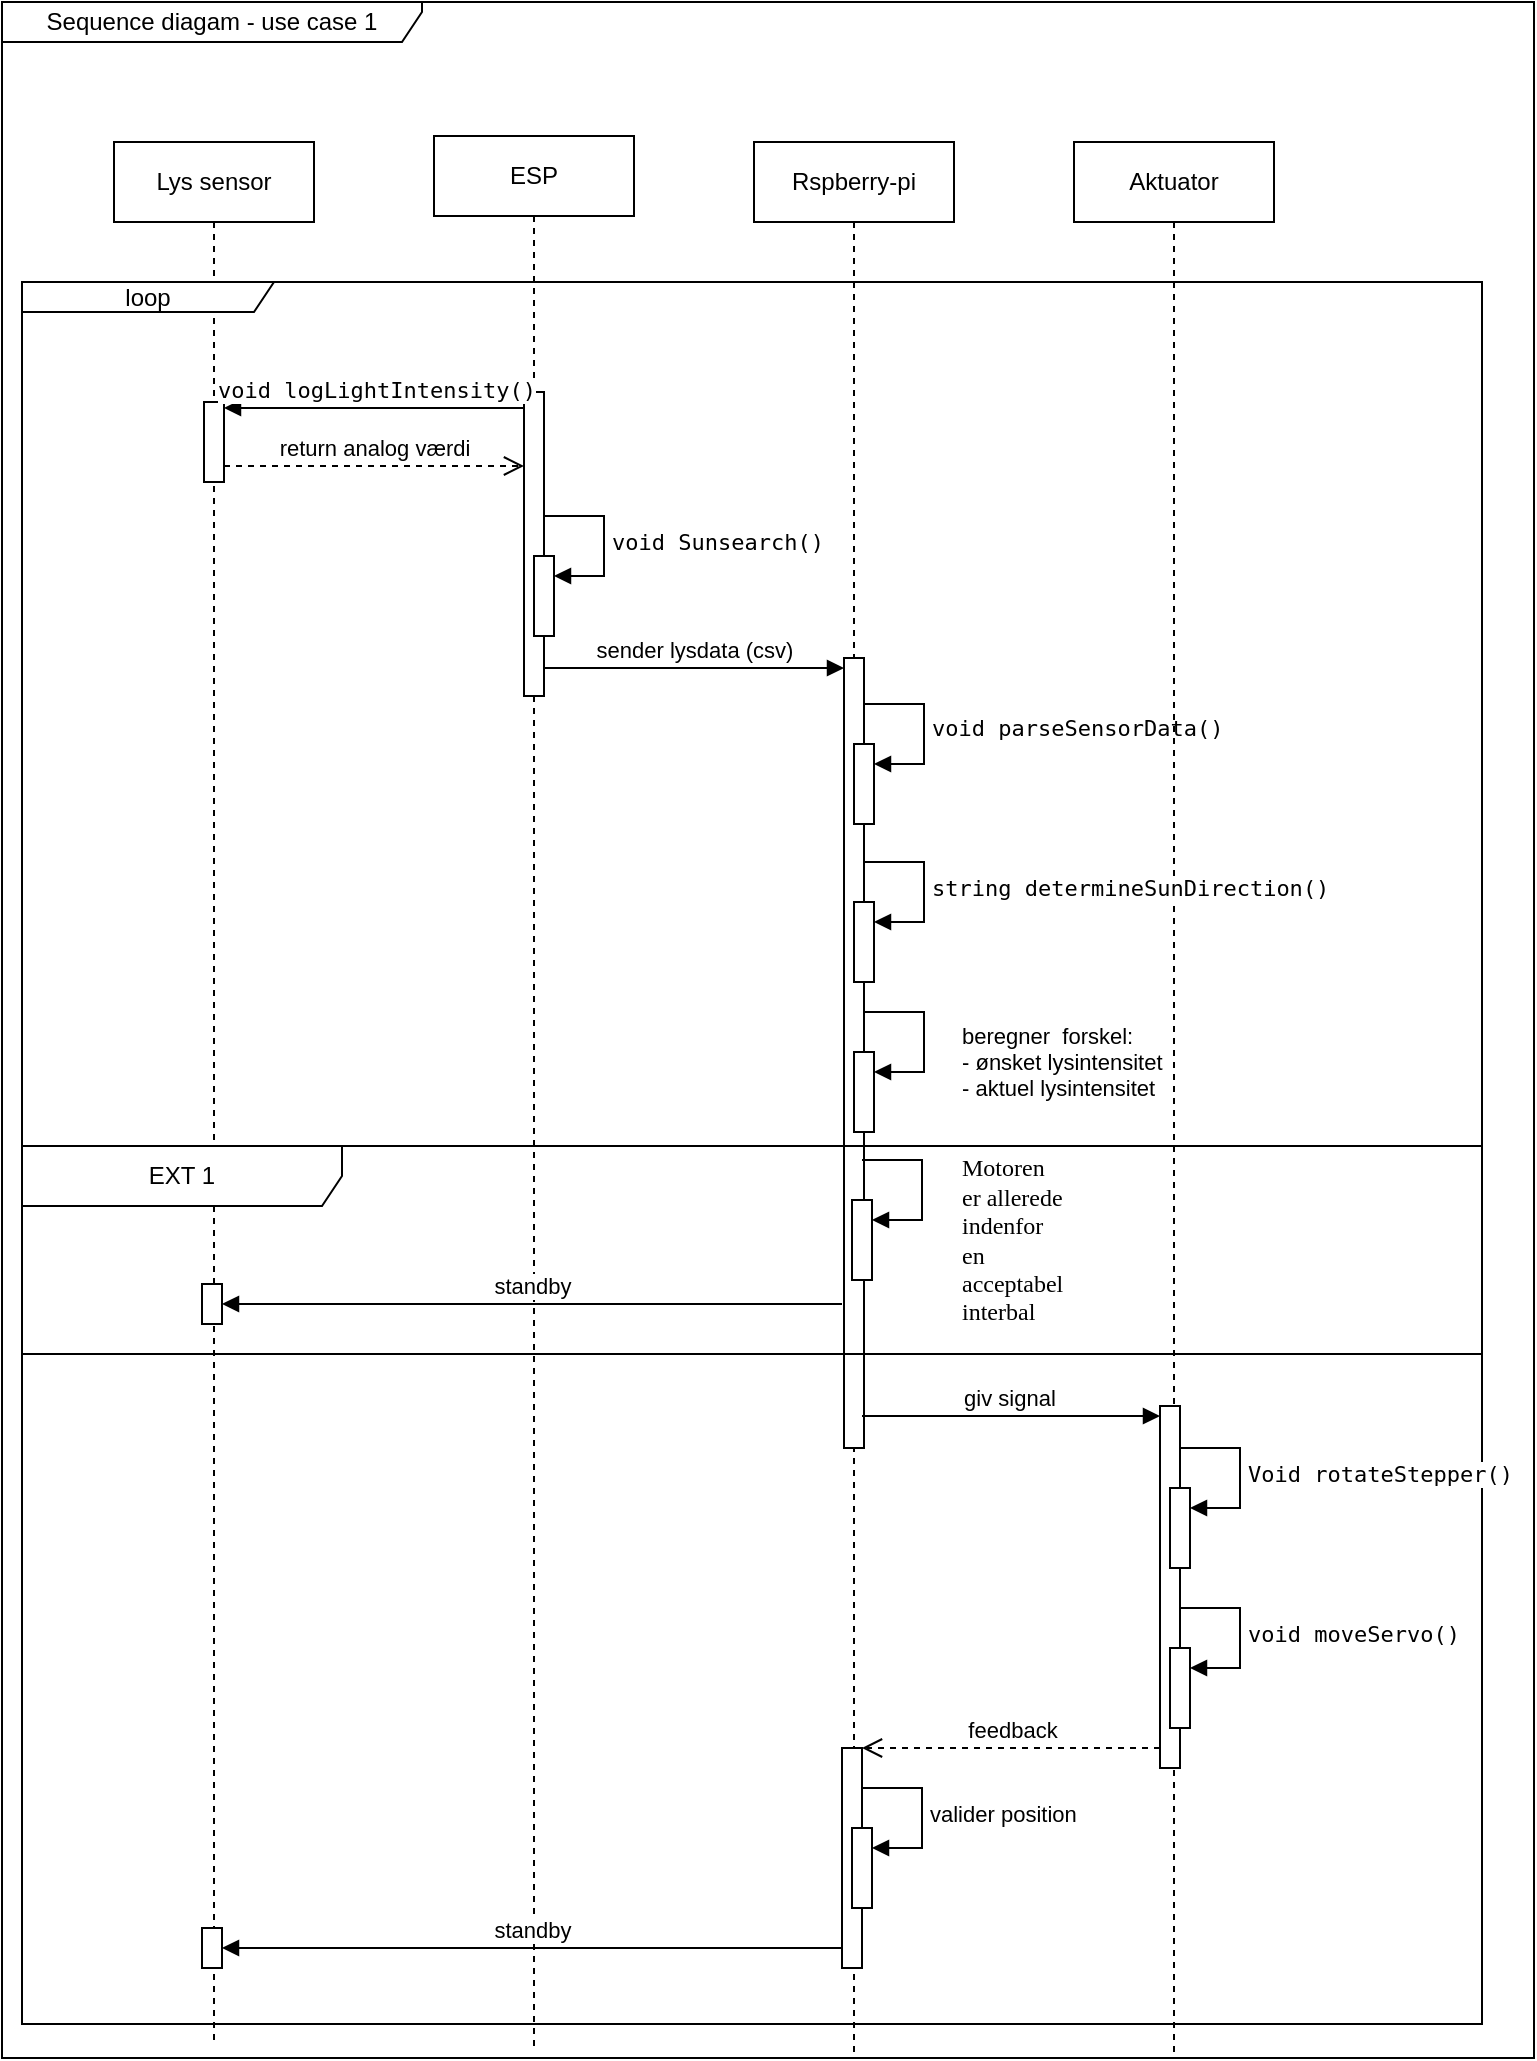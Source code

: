 <mxfile version="25.0.3">
  <diagram name="Page-1" id="2YBvvXClWsGukQMizWep">
    <mxGraphModel grid="1" page="1" gridSize="10" guides="1" tooltips="1" connect="1" arrows="1" fold="1" pageScale="1" pageWidth="850" pageHeight="1100" math="0" shadow="0">
      <root>
        <mxCell id="0" />
        <mxCell id="1" parent="0" />
        <mxCell id="nspi28xGSxe5QkIaQ_nA-1" value="Sequence diagam - use case 1" style="shape=umlFrame;whiteSpace=wrap;html=1;pointerEvents=0;recursiveResize=0;container=1;collapsible=0;width=210;height=20;" vertex="1" parent="1">
          <mxGeometry x="14" y="-1150" width="766" height="1028" as="geometry" />
        </mxCell>
        <mxCell id="nspi28xGSxe5QkIaQ_nA-2" value="&lt;div&gt;Rspberry-pi&lt;/div&gt;" style="shape=umlLifeline;perimeter=lifelinePerimeter;whiteSpace=wrap;html=1;container=1;dropTarget=0;collapsible=0;recursiveResize=0;outlineConnect=0;portConstraint=eastwest;newEdgeStyle={&quot;curved&quot;:0,&quot;rounded&quot;:0};" vertex="1" parent="nspi28xGSxe5QkIaQ_nA-1">
          <mxGeometry x="376" y="70" width="100" height="956" as="geometry" />
        </mxCell>
        <mxCell id="nspi28xGSxe5QkIaQ_nA-3" value="ESP" style="shape=umlLifeline;perimeter=lifelinePerimeter;whiteSpace=wrap;html=1;container=1;dropTarget=0;collapsible=0;recursiveResize=0;outlineConnect=0;portConstraint=eastwest;newEdgeStyle={&quot;curved&quot;:0,&quot;rounded&quot;:0};" vertex="1" parent="nspi28xGSxe5QkIaQ_nA-1">
          <mxGeometry x="216" y="67" width="100" height="956" as="geometry" />
        </mxCell>
        <mxCell id="nspi28xGSxe5QkIaQ_nA-4" value="" style="html=1;points=[[0,0,0,0,5],[0,1,0,0,-5],[1,0,0,0,5],[1,1,0,0,-5]];perimeter=orthogonalPerimeter;outlineConnect=0;targetShapes=umlLifeline;portConstraint=eastwest;newEdgeStyle={&quot;curved&quot;:0,&quot;rounded&quot;:0};" vertex="1" parent="nspi28xGSxe5QkIaQ_nA-3">
          <mxGeometry x="45" y="128" width="10" height="152" as="geometry" />
        </mxCell>
        <mxCell id="nspi28xGSxe5QkIaQ_nA-5" value="" style="html=1;points=[[0,0,0,0,5],[0,1,0,0,-5],[1,0,0,0,5],[1,1,0,0,-5]];perimeter=orthogonalPerimeter;outlineConnect=0;targetShapes=umlLifeline;portConstraint=eastwest;newEdgeStyle={&quot;curved&quot;:0,&quot;rounded&quot;:0};" vertex="1" parent="nspi28xGSxe5QkIaQ_nA-3">
          <mxGeometry x="50" y="210" width="10" height="40" as="geometry" />
        </mxCell>
        <mxCell id="nspi28xGSxe5QkIaQ_nA-6" value="&lt;code&gt;&lt;span class=&quot;hljs-type&quot;&gt;void&lt;/span&gt;&lt;span class=&quot;hljs-function&quot;&gt; &lt;/span&gt;&lt;span class=&quot;hljs-title&quot;&gt;Sunsearch()&lt;/span&gt;&lt;/code&gt;" style="html=1;align=left;spacingLeft=2;endArrow=block;rounded=0;edgeStyle=orthogonalEdgeStyle;curved=0;rounded=0;" edge="1" parent="nspi28xGSxe5QkIaQ_nA-3" target="nspi28xGSxe5QkIaQ_nA-5">
          <mxGeometry relative="1" as="geometry">
            <mxPoint x="55" y="190" as="sourcePoint" />
            <Array as="points">
              <mxPoint x="85" y="220" />
            </Array>
          </mxGeometry>
        </mxCell>
        <mxCell id="nspi28xGSxe5QkIaQ_nA-7" value="" style="html=1;points=[[0,0,0,0,5],[0,1,0,0,-5],[1,0,0,0,5],[1,1,0,0,-5]];perimeter=orthogonalPerimeter;outlineConnect=0;targetShapes=umlLifeline;portConstraint=eastwest;newEdgeStyle={&quot;curved&quot;:0,&quot;rounded&quot;:0};" vertex="1" parent="nspi28xGSxe5QkIaQ_nA-3">
          <mxGeometry x="205" y="261" width="10" height="395" as="geometry" />
        </mxCell>
        <mxCell id="nspi28xGSxe5QkIaQ_nA-8" value="&lt;code&gt;&lt;span class=&quot;hljs-type&quot;&gt;void&lt;/span&gt;&lt;span class=&quot;hljs-function&quot;&gt; &lt;/span&gt;&lt;span class=&quot;hljs-title&quot;&gt;parseSensorData()&lt;/span&gt;&lt;/code&gt;" style="html=1;align=left;spacingLeft=2;endArrow=block;rounded=0;edgeStyle=orthogonalEdgeStyle;curved=0;rounded=0;" edge="1" parent="nspi28xGSxe5QkIaQ_nA-3" target="nspi28xGSxe5QkIaQ_nA-10">
          <mxGeometry x="-0.011" relative="1" as="geometry">
            <mxPoint x="215" y="284" as="sourcePoint" />
            <Array as="points">
              <mxPoint x="245" y="314" />
            </Array>
            <mxPoint as="offset" />
          </mxGeometry>
        </mxCell>
        <mxCell id="nspi28xGSxe5QkIaQ_nA-9" value="sender lysdata (csv)" style="html=1;verticalAlign=bottom;endArrow=block;curved=0;rounded=0;entryX=0;entryY=0;entryDx=0;entryDy=5;" edge="1" parent="nspi28xGSxe5QkIaQ_nA-3" target="nspi28xGSxe5QkIaQ_nA-7">
          <mxGeometry x="-0.004" relative="1" as="geometry">
            <mxPoint x="55" y="266.0" as="sourcePoint" />
            <mxPoint as="offset" />
          </mxGeometry>
        </mxCell>
        <mxCell id="nspi28xGSxe5QkIaQ_nA-10" value="" style="html=1;points=[[0,0,0,0,5],[0,1,0,0,-5],[1,0,0,0,5],[1,1,0,0,-5]];perimeter=orthogonalPerimeter;outlineConnect=0;targetShapes=umlLifeline;portConstraint=eastwest;newEdgeStyle={&quot;curved&quot;:0,&quot;rounded&quot;:0};" vertex="1" parent="nspi28xGSxe5QkIaQ_nA-3">
          <mxGeometry x="210" y="304" width="10" height="40" as="geometry" />
        </mxCell>
        <mxCell id="nspi28xGSxe5QkIaQ_nA-11" value="Aktuator" style="shape=umlLifeline;perimeter=lifelinePerimeter;whiteSpace=wrap;html=1;container=1;dropTarget=0;collapsible=0;recursiveResize=0;outlineConnect=0;portConstraint=eastwest;newEdgeStyle={&quot;curved&quot;:0,&quot;rounded&quot;:0};" vertex="1" parent="nspi28xGSxe5QkIaQ_nA-1">
          <mxGeometry x="536" y="70" width="100" height="958" as="geometry" />
        </mxCell>
        <mxCell id="nspi28xGSxe5QkIaQ_nA-12" value="Lys sensor" style="shape=umlLifeline;perimeter=lifelinePerimeter;whiteSpace=wrap;html=1;container=1;dropTarget=0;collapsible=0;recursiveResize=0;outlineConnect=0;portConstraint=eastwest;newEdgeStyle={&quot;curved&quot;:0,&quot;rounded&quot;:0};" vertex="1" parent="nspi28xGSxe5QkIaQ_nA-1">
          <mxGeometry x="56" y="70" width="100" height="952" as="geometry" />
        </mxCell>
        <mxCell id="nspi28xGSxe5QkIaQ_nA-13" value="" style="html=1;points=[[0,0,0,0,5],[0,1,0,0,-5],[1,0,0,0,5],[1,1,0,0,-5]];perimeter=orthogonalPerimeter;outlineConnect=0;targetShapes=umlLifeline;portConstraint=eastwest;newEdgeStyle={&quot;curved&quot;:0,&quot;rounded&quot;:0};" vertex="1" parent="nspi28xGSxe5QkIaQ_nA-12">
          <mxGeometry x="45" y="130" width="10" height="40" as="geometry" />
        </mxCell>
        <mxCell id="nspi28xGSxe5QkIaQ_nA-14" value="&lt;code&gt;&lt;span class=&quot;hljs-type&quot;&gt;void&lt;/span&gt;&lt;span class=&quot;hljs-function&quot;&gt; &lt;/span&gt;&lt;span class=&quot;hljs-title&quot;&gt;logLightIntensity()&lt;/span&gt;&lt;/code&gt;" style="html=1;verticalAlign=bottom;endArrow=block;curved=0;rounded=0;" edge="1" parent="nspi28xGSxe5QkIaQ_nA-1">
          <mxGeometry x="-0.004" relative="1" as="geometry">
            <mxPoint x="261" y="203" as="sourcePoint" />
            <mxPoint x="111" y="203" as="targetPoint" />
            <mxPoint as="offset" />
          </mxGeometry>
        </mxCell>
        <mxCell id="nspi28xGSxe5QkIaQ_nA-15" value="return analog værdi" style="html=1;verticalAlign=bottom;endArrow=open;dashed=1;endSize=8;curved=0;rounded=0;" edge="1" parent="nspi28xGSxe5QkIaQ_nA-1">
          <mxGeometry relative="1" as="geometry">
            <mxPoint x="261" y="232" as="targetPoint" />
            <mxPoint x="111" y="232" as="sourcePoint" />
          </mxGeometry>
        </mxCell>
        <mxCell id="nspi28xGSxe5QkIaQ_nA-16" value="loop" style="shape=umlFrame;whiteSpace=wrap;html=1;pointerEvents=0;width=126;height=15;" vertex="1" parent="nspi28xGSxe5QkIaQ_nA-1">
          <mxGeometry x="10" y="140" width="730" height="871" as="geometry" />
        </mxCell>
        <mxCell id="nspi28xGSxe5QkIaQ_nA-17" value="" style="html=1;points=[[0,0,0,0,5],[0,1,0,0,-5],[1,0,0,0,5],[1,1,0,0,-5]];perimeter=orthogonalPerimeter;outlineConnect=0;targetShapes=umlLifeline;portConstraint=eastwest;newEdgeStyle={&quot;curved&quot;:0,&quot;rounded&quot;:0};" vertex="1" parent="nspi28xGSxe5QkIaQ_nA-1">
          <mxGeometry x="426" y="450" width="10" height="40" as="geometry" />
        </mxCell>
        <mxCell id="nspi28xGSxe5QkIaQ_nA-18" value="&lt;code&gt;&lt;span class=&quot;hljs-function&quot;&gt;string &lt;/span&gt;&lt;span class=&quot;hljs-title&quot;&gt;determineSunDirection&lt;/span&gt;&lt;span class=&quot;hljs-params&quot;&gt;()&lt;/span&gt;&lt;/code&gt;" style="html=1;align=left;spacingLeft=2;endArrow=block;rounded=0;edgeStyle=orthogonalEdgeStyle;curved=0;rounded=0;" edge="1" parent="nspi28xGSxe5QkIaQ_nA-1" target="nspi28xGSxe5QkIaQ_nA-17">
          <mxGeometry relative="1" as="geometry">
            <mxPoint x="431" y="430" as="sourcePoint" />
            <Array as="points">
              <mxPoint x="461" y="460" />
            </Array>
          </mxGeometry>
        </mxCell>
        <mxCell id="nspi28xGSxe5QkIaQ_nA-19" value="" style="html=1;points=[[0,0,0,0,5],[0,1,0,0,-5],[1,0,0,0,5],[1,1,0,0,-5]];perimeter=orthogonalPerimeter;outlineConnect=0;targetShapes=umlLifeline;portConstraint=eastwest;newEdgeStyle={&quot;curved&quot;:0,&quot;rounded&quot;:0};" vertex="1" parent="nspi28xGSxe5QkIaQ_nA-1">
          <mxGeometry x="426" y="525" width="10" height="40" as="geometry" />
        </mxCell>
        <mxCell id="nspi28xGSxe5QkIaQ_nA-20" value="beregner&amp;nbsp; forskel:&amp;nbsp;&lt;div&gt;- ønsket lysintensitet&lt;/div&gt;&lt;div&gt;- aktuel lysintensitet&lt;/div&gt;" style="html=1;align=left;spacingLeft=2;endArrow=block;rounded=0;edgeStyle=orthogonalEdgeStyle;curved=0;rounded=0;" edge="1" parent="nspi28xGSxe5QkIaQ_nA-1" target="nspi28xGSxe5QkIaQ_nA-19">
          <mxGeometry x="0.294" y="15" relative="1" as="geometry">
            <mxPoint x="431" y="505" as="sourcePoint" />
            <Array as="points">
              <mxPoint x="461" y="535" />
            </Array>
            <mxPoint as="offset" />
          </mxGeometry>
        </mxCell>
        <mxCell id="nspi28xGSxe5QkIaQ_nA-21" value="" style="html=1;points=[[0,0,0,0,5],[0,1,0,0,-5],[1,0,0,0,5],[1,1,0,0,-5]];perimeter=orthogonalPerimeter;outlineConnect=0;targetShapes=umlLifeline;portConstraint=eastwest;newEdgeStyle={&quot;curved&quot;:0,&quot;rounded&quot;:0};" vertex="1" parent="nspi28xGSxe5QkIaQ_nA-1">
          <mxGeometry x="420" y="873" width="10" height="110" as="geometry" />
        </mxCell>
        <mxCell id="nspi28xGSxe5QkIaQ_nA-22" value="" style="html=1;points=[[0,0,0,0,5],[0,1,0,0,-5],[1,0,0,0,5],[1,1,0,0,-5]];perimeter=orthogonalPerimeter;outlineConnect=0;targetShapes=umlLifeline;portConstraint=eastwest;newEdgeStyle={&quot;curved&quot;:0,&quot;rounded&quot;:0};" vertex="1" parent="nspi28xGSxe5QkIaQ_nA-1">
          <mxGeometry x="579" y="702" width="10" height="181" as="geometry" />
        </mxCell>
        <mxCell id="nspi28xGSxe5QkIaQ_nA-23" value="giv signal&amp;nbsp;" style="html=1;verticalAlign=bottom;endArrow=block;curved=0;rounded=0;" edge="1" parent="nspi28xGSxe5QkIaQ_nA-1" target="nspi28xGSxe5QkIaQ_nA-22">
          <mxGeometry x="0.001" relative="1" as="geometry">
            <mxPoint x="430.0" y="707.0" as="sourcePoint" />
            <mxPoint as="offset" />
          </mxGeometry>
        </mxCell>
        <mxCell id="nspi28xGSxe5QkIaQ_nA-24" value="" style="html=1;points=[[0,0,0,0,5],[0,1,0,0,-5],[1,0,0,0,5],[1,1,0,0,-5]];perimeter=orthogonalPerimeter;outlineConnect=0;targetShapes=umlLifeline;portConstraint=eastwest;newEdgeStyle={&quot;curved&quot;:0,&quot;rounded&quot;:0};" vertex="1" parent="nspi28xGSxe5QkIaQ_nA-1">
          <mxGeometry x="584" y="743" width="10" height="40" as="geometry" />
        </mxCell>
        <mxCell id="nspi28xGSxe5QkIaQ_nA-25" value="&lt;code&gt;&lt;span class=&quot;hljs-type&quot;&gt;Void&lt;/span&gt;&lt;span class=&quot;hljs-function&quot;&gt; &lt;/span&gt;&lt;span class=&quot;hljs-title&quot;&gt;rotateStepper()&lt;/span&gt;&lt;/code&gt;" style="html=1;align=left;spacingLeft=2;endArrow=block;rounded=0;edgeStyle=orthogonalEdgeStyle;curved=0;rounded=0;" edge="1" parent="nspi28xGSxe5QkIaQ_nA-1" target="nspi28xGSxe5QkIaQ_nA-24">
          <mxGeometry relative="1" as="geometry">
            <mxPoint x="589" y="723" as="sourcePoint" />
            <Array as="points">
              <mxPoint x="619" y="753" />
            </Array>
          </mxGeometry>
        </mxCell>
        <mxCell id="nspi28xGSxe5QkIaQ_nA-26" value="" style="html=1;points=[[0,0,0,0,5],[0,1,0,0,-5],[1,0,0,0,5],[1,1,0,0,-5]];perimeter=orthogonalPerimeter;outlineConnect=0;targetShapes=umlLifeline;portConstraint=eastwest;newEdgeStyle={&quot;curved&quot;:0,&quot;rounded&quot;:0};" vertex="1" parent="nspi28xGSxe5QkIaQ_nA-1">
          <mxGeometry x="584" y="823" width="10" height="40" as="geometry" />
        </mxCell>
        <mxCell id="nspi28xGSxe5QkIaQ_nA-27" value="&lt;code&gt;&lt;span class=&quot;hljs-type&quot;&gt;void&lt;/span&gt;&lt;span class=&quot;hljs-function&quot;&gt; &lt;/span&gt;&lt;span class=&quot;hljs-title&quot;&gt;moveServo()&lt;/span&gt;&lt;/code&gt;" style="html=1;align=left;spacingLeft=2;endArrow=block;rounded=0;edgeStyle=orthogonalEdgeStyle;curved=0;rounded=0;" edge="1" parent="nspi28xGSxe5QkIaQ_nA-1" target="nspi28xGSxe5QkIaQ_nA-26">
          <mxGeometry x="0.005" relative="1" as="geometry">
            <mxPoint x="589" y="803" as="sourcePoint" />
            <Array as="points">
              <mxPoint x="619" y="833" />
            </Array>
            <mxPoint as="offset" />
          </mxGeometry>
        </mxCell>
        <mxCell id="nspi28xGSxe5QkIaQ_nA-28" value="feedback" style="html=1;verticalAlign=bottom;endArrow=open;dashed=1;endSize=8;curved=0;rounded=0;" edge="1" parent="nspi28xGSxe5QkIaQ_nA-1" source="nspi28xGSxe5QkIaQ_nA-22" target="nspi28xGSxe5QkIaQ_nA-21">
          <mxGeometry relative="1" as="geometry">
            <mxPoint x="445" y="858" as="targetPoint" />
          </mxGeometry>
        </mxCell>
        <mxCell id="nspi28xGSxe5QkIaQ_nA-29" value="" style="html=1;points=[[0,0,0,0,5],[0,1,0,0,-5],[1,0,0,0,5],[1,1,0,0,-5]];perimeter=orthogonalPerimeter;outlineConnect=0;targetShapes=umlLifeline;portConstraint=eastwest;newEdgeStyle={&quot;curved&quot;:0,&quot;rounded&quot;:0};" vertex="1" parent="nspi28xGSxe5QkIaQ_nA-1">
          <mxGeometry x="425" y="913" width="10" height="40" as="geometry" />
        </mxCell>
        <mxCell id="nspi28xGSxe5QkIaQ_nA-30" value="valider position&amp;nbsp;" style="html=1;align=left;spacingLeft=2;endArrow=block;rounded=0;edgeStyle=orthogonalEdgeStyle;curved=0;rounded=0;" edge="1" parent="nspi28xGSxe5QkIaQ_nA-1" target="nspi28xGSxe5QkIaQ_nA-29">
          <mxGeometry relative="1" as="geometry">
            <mxPoint x="430" y="893" as="sourcePoint" />
            <Array as="points">
              <mxPoint x="460" y="923" />
            </Array>
          </mxGeometry>
        </mxCell>
        <mxCell id="nspi28xGSxe5QkIaQ_nA-31" value="standby" style="html=1;verticalAlign=bottom;endArrow=block;curved=0;rounded=0;" edge="1" parent="nspi28xGSxe5QkIaQ_nA-1">
          <mxGeometry width="80" relative="1" as="geometry">
            <mxPoint x="420" y="973" as="sourcePoint" />
            <mxPoint x="110.0" y="973" as="targetPoint" />
          </mxGeometry>
        </mxCell>
        <mxCell id="nspi28xGSxe5QkIaQ_nA-32" value="" style="html=1;points=[[0,0,0,0,5],[0,1,0,0,-5],[1,0,0,0,5],[1,1,0,0,-5]];perimeter=orthogonalPerimeter;outlineConnect=0;targetShapes=umlLifeline;portConstraint=eastwest;newEdgeStyle={&quot;curved&quot;:0,&quot;rounded&quot;:0};" vertex="1" parent="nspi28xGSxe5QkIaQ_nA-1">
          <mxGeometry x="100" y="963" width="10" height="20" as="geometry" />
        </mxCell>
        <mxCell id="nspi28xGSxe5QkIaQ_nA-33" value="standby" style="html=1;verticalAlign=bottom;endArrow=block;curved=0;rounded=0;" edge="1" parent="nspi28xGSxe5QkIaQ_nA-1">
          <mxGeometry width="80" relative="1" as="geometry">
            <mxPoint x="420" y="651" as="sourcePoint" />
            <mxPoint x="110.0" y="651" as="targetPoint" />
          </mxGeometry>
        </mxCell>
        <mxCell id="nspi28xGSxe5QkIaQ_nA-34" value="" style="html=1;points=[[0,0,0,0,5],[0,1,0,0,-5],[1,0,0,0,5],[1,1,0,0,-5]];perimeter=orthogonalPerimeter;outlineConnect=0;targetShapes=umlLifeline;portConstraint=eastwest;newEdgeStyle={&quot;curved&quot;:0,&quot;rounded&quot;:0};" vertex="1" parent="nspi28xGSxe5QkIaQ_nA-1">
          <mxGeometry x="100" y="641" width="10" height="20" as="geometry" />
        </mxCell>
        <mxCell id="nspi28xGSxe5QkIaQ_nA-35" value="EXT 1" style="shape=umlFrame;whiteSpace=wrap;html=1;pointerEvents=0;recursiveResize=0;container=1;collapsible=0;width=160;" vertex="1" parent="nspi28xGSxe5QkIaQ_nA-1">
          <mxGeometry x="10" y="572" width="730" height="104" as="geometry" />
        </mxCell>
        <mxCell id="nspi28xGSxe5QkIaQ_nA-36" value="" style="html=1;points=[[0,0,0,0,5],[0,1,0,0,-5],[1,0,0,0,5],[1,1,0,0,-5]];perimeter=orthogonalPerimeter;outlineConnect=0;targetShapes=umlLifeline;portConstraint=eastwest;newEdgeStyle={&quot;curved&quot;:0,&quot;rounded&quot;:0};" vertex="1" parent="nspi28xGSxe5QkIaQ_nA-35">
          <mxGeometry x="415" y="27" width="10" height="40" as="geometry" />
        </mxCell>
        <mxCell id="nspi28xGSxe5QkIaQ_nA-37" value="&lt;span id=&quot;docs-internal-guid-61366f04-7fff-806d-42f2-0f29a42ae7e7&quot;&gt;&lt;span style=&quot;font-size: 9pt; font-family: Average, serif; background-color: transparent; font-variant-numeric: normal; font-variant-east-asian: normal; font-variant-alternates: normal; font-variant-position: normal; font-variant-emoji: normal; vertical-align: baseline; white-space: pre-wrap;&quot;&gt;Motoren er allerede indenfor en &lt;/span&gt;&lt;/span&gt;&lt;div&gt;&lt;span&gt;&lt;span style=&quot;font-size: 9pt; font-family: Average, serif; background-color: transparent; font-variant-numeric: normal; font-variant-east-asian: normal; font-variant-alternates: normal; font-variant-position: normal; font-variant-emoji: normal; vertical-align: baseline; white-space: pre-wrap;&quot;&gt;acceptabel interbal&lt;/span&gt;&lt;/span&gt;&lt;/div&gt;" style="html=1;align=left;spacingLeft=2;endArrow=block;rounded=0;edgeStyle=orthogonalEdgeStyle;curved=0;rounded=0;" edge="1" parent="nspi28xGSxe5QkIaQ_nA-35" target="nspi28xGSxe5QkIaQ_nA-36">
          <mxGeometry x="0.412" y="19" relative="1" as="geometry">
            <mxPoint x="420" y="7" as="sourcePoint" />
            <Array as="points">
              <mxPoint x="450" y="37" />
            </Array>
            <mxPoint x="16" y="-9" as="offset" />
          </mxGeometry>
        </mxCell>
      </root>
    </mxGraphModel>
  </diagram>
</mxfile>
